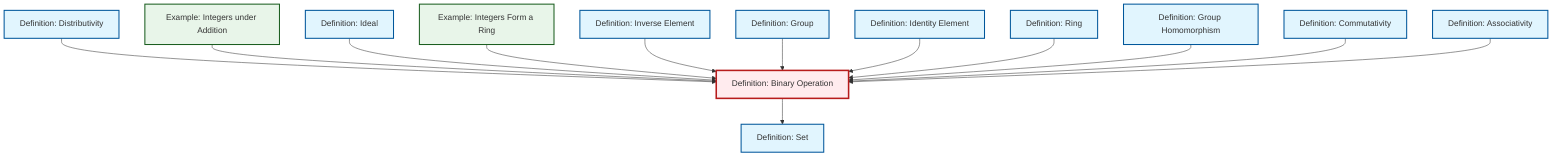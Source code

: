 graph TD
    classDef definition fill:#e1f5fe,stroke:#01579b,stroke-width:2px
    classDef theorem fill:#f3e5f5,stroke:#4a148c,stroke-width:2px
    classDef axiom fill:#fff3e0,stroke:#e65100,stroke-width:2px
    classDef example fill:#e8f5e9,stroke:#1b5e20,stroke-width:2px
    classDef current fill:#ffebee,stroke:#b71c1c,stroke-width:3px
    def-distributivity["Definition: Distributivity"]:::definition
    def-inverse-element["Definition: Inverse Element"]:::definition
    ex-integers-addition["Example: Integers under Addition"]:::example
    def-commutativity["Definition: Commutativity"]:::definition
    def-group["Definition: Group"]:::definition
    def-ring["Definition: Ring"]:::definition
    def-associativity["Definition: Associativity"]:::definition
    def-binary-operation["Definition: Binary Operation"]:::definition
    def-homomorphism["Definition: Group Homomorphism"]:::definition
    def-set["Definition: Set"]:::definition
    def-ideal["Definition: Ideal"]:::definition
    ex-integers-ring["Example: Integers Form a Ring"]:::example
    def-identity-element["Definition: Identity Element"]:::definition
    def-distributivity --> def-binary-operation
    ex-integers-addition --> def-binary-operation
    def-ideal --> def-binary-operation
    ex-integers-ring --> def-binary-operation
    def-inverse-element --> def-binary-operation
    def-group --> def-binary-operation
    def-identity-element --> def-binary-operation
    def-binary-operation --> def-set
    def-ring --> def-binary-operation
    def-homomorphism --> def-binary-operation
    def-commutativity --> def-binary-operation
    def-associativity --> def-binary-operation
    class def-binary-operation current